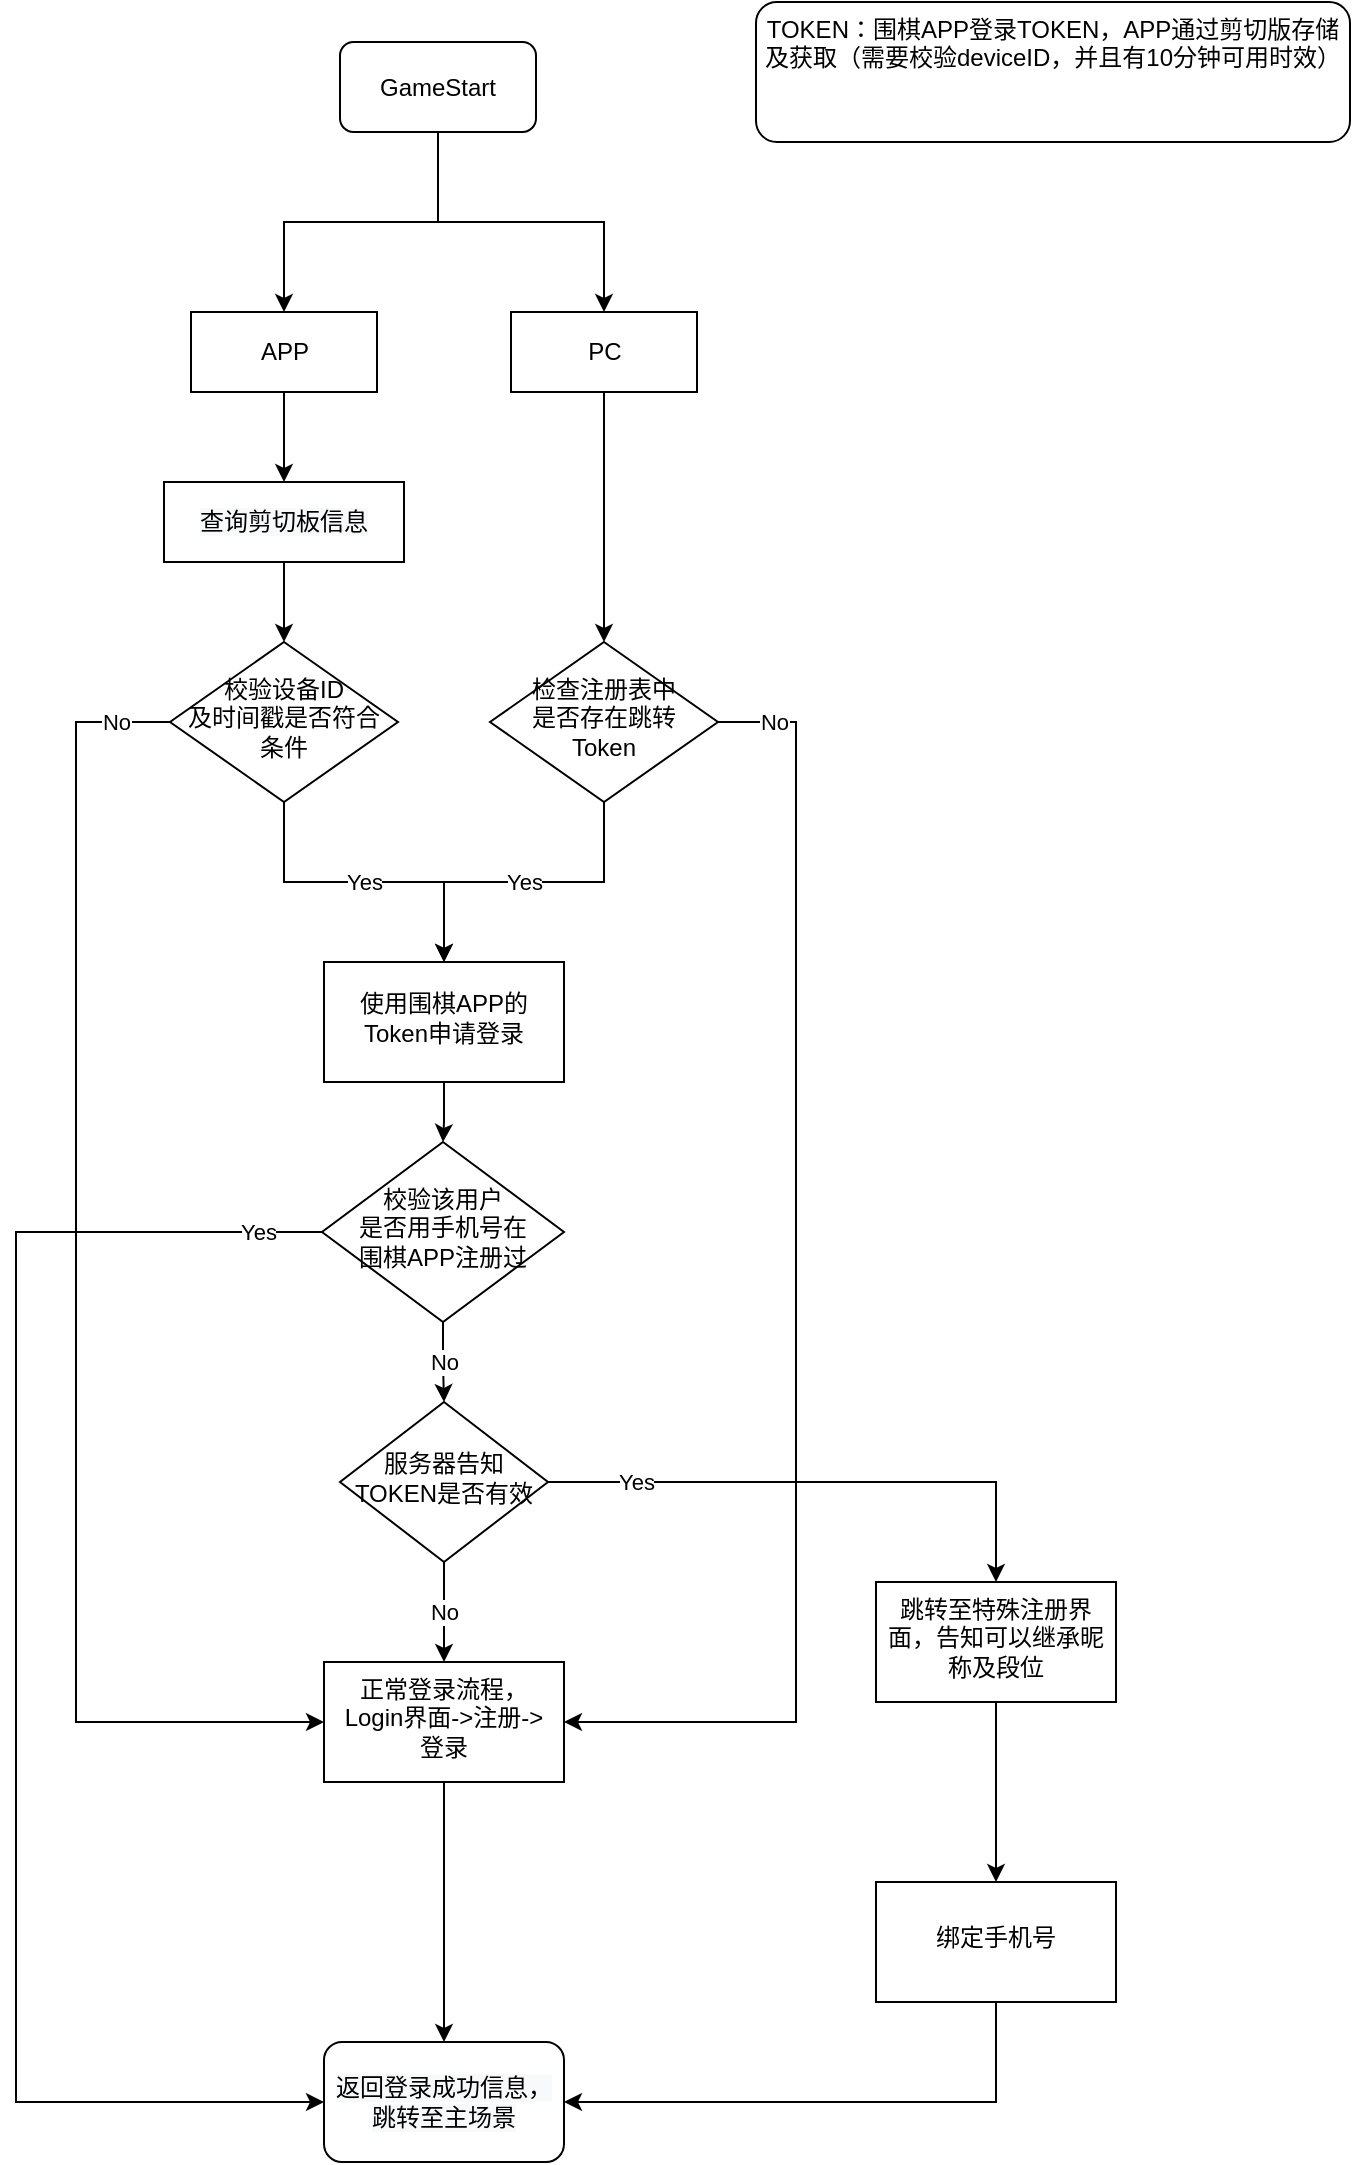 <mxfile version="15.0.6" type="github">
  <diagram id="C5RBs43oDa-KdzZeNtuy" name="Page-1">
    <mxGraphModel dx="1790" dy="867" grid="1" gridSize="10" guides="1" tooltips="1" connect="1" arrows="1" fold="1" page="1" pageScale="1" pageWidth="827" pageHeight="1169" math="0" shadow="0">
      <root>
        <mxCell id="WIyWlLk6GJQsqaUBKTNV-0" />
        <mxCell id="WIyWlLk6GJQsqaUBKTNV-1" parent="WIyWlLk6GJQsqaUBKTNV-0" />
        <mxCell id="nziMc3zZna5WPYhRgBaK-10" style="edgeStyle=orthogonalEdgeStyle;rounded=0;orthogonalLoop=1;jettySize=auto;html=1;" parent="WIyWlLk6GJQsqaUBKTNV-1" source="nziMc3zZna5WPYhRgBaK-67" target="nziMc3zZna5WPYhRgBaK-65" edge="1">
          <mxGeometry relative="1" as="geometry">
            <mxPoint x="294" y="200" as="sourcePoint" />
            <mxPoint x="294" y="260" as="targetPoint" />
          </mxGeometry>
        </mxCell>
        <mxCell id="nziMc3zZna5WPYhRgBaK-34" value="Yes" style="edgeStyle=orthogonalEdgeStyle;rounded=0;orthogonalLoop=1;jettySize=auto;html=1;" parent="WIyWlLk6GJQsqaUBKTNV-1" source="WIyWlLk6GJQsqaUBKTNV-6" target="nziMc3zZna5WPYhRgBaK-21" edge="1">
          <mxGeometry relative="1" as="geometry" />
        </mxCell>
        <mxCell id="nziMc3zZna5WPYhRgBaK-42" value="No" style="edgeStyle=orthogonalEdgeStyle;rounded=0;orthogonalLoop=1;jettySize=auto;html=1;" parent="WIyWlLk6GJQsqaUBKTNV-1" source="WIyWlLk6GJQsqaUBKTNV-6" target="nziMc3zZna5WPYhRgBaK-62" edge="1">
          <mxGeometry x="-0.919" relative="1" as="geometry">
            <Array as="points">
              <mxPoint x="190" y="360" />
              <mxPoint x="190" y="860" />
            </Array>
            <mxPoint as="offset" />
          </mxGeometry>
        </mxCell>
        <mxCell id="WIyWlLk6GJQsqaUBKTNV-6" value="校验设备ID&lt;br&gt;及时间戳是否符合条件" style="rhombus;whiteSpace=wrap;html=1;shadow=0;fontFamily=Helvetica;fontSize=12;align=center;strokeWidth=1;spacing=6;spacingTop=-4;" parent="WIyWlLk6GJQsqaUBKTNV-1" vertex="1">
          <mxGeometry x="237" y="320" width="114" height="80" as="geometry" />
        </mxCell>
        <mxCell id="nziMc3zZna5WPYhRgBaK-6" style="edgeStyle=orthogonalEdgeStyle;rounded=0;orthogonalLoop=1;jettySize=auto;html=1;" parent="WIyWlLk6GJQsqaUBKTNV-1" source="nziMc3zZna5WPYhRgBaK-69" target="nziMc3zZna5WPYhRgBaK-68" edge="1">
          <mxGeometry relative="1" as="geometry">
            <mxPoint x="374" y="80" as="sourcePoint" />
            <mxPoint x="454" y="150" as="targetPoint" />
          </mxGeometry>
        </mxCell>
        <mxCell id="nziMc3zZna5WPYhRgBaK-7" style="edgeStyle=orthogonalEdgeStyle;rounded=0;orthogonalLoop=1;jettySize=auto;html=1;" parent="WIyWlLk6GJQsqaUBKTNV-1" source="nziMc3zZna5WPYhRgBaK-69" target="nziMc3zZna5WPYhRgBaK-67" edge="1">
          <mxGeometry relative="1" as="geometry">
            <mxPoint x="374" y="80" as="sourcePoint" />
            <mxPoint x="294" y="150" as="targetPoint" />
          </mxGeometry>
        </mxCell>
        <mxCell id="nziMc3zZna5WPYhRgBaK-11" style="edgeStyle=orthogonalEdgeStyle;rounded=0;orthogonalLoop=1;jettySize=auto;html=1;" parent="WIyWlLk6GJQsqaUBKTNV-1" source="nziMc3zZna5WPYhRgBaK-68" target="nziMc3zZna5WPYhRgBaK-24" edge="1">
          <mxGeometry relative="1" as="geometry">
            <mxPoint x="454" y="200" as="sourcePoint" />
            <mxPoint x="454" y="230" as="targetPoint" />
          </mxGeometry>
        </mxCell>
        <mxCell id="nziMc3zZna5WPYhRgBaK-12" style="edgeStyle=orthogonalEdgeStyle;rounded=0;orthogonalLoop=1;jettySize=auto;html=1;" parent="WIyWlLk6GJQsqaUBKTNV-1" source="nziMc3zZna5WPYhRgBaK-65" target="WIyWlLk6GJQsqaUBKTNV-6" edge="1">
          <mxGeometry relative="1" as="geometry">
            <mxPoint x="294" y="280" as="sourcePoint" />
          </mxGeometry>
        </mxCell>
        <mxCell id="nziMc3zZna5WPYhRgBaK-44" value="" style="edgeStyle=orthogonalEdgeStyle;rounded=0;orthogonalLoop=1;jettySize=auto;html=1;" parent="WIyWlLk6GJQsqaUBKTNV-1" source="nziMc3zZna5WPYhRgBaK-21" target="nziMc3zZna5WPYhRgBaK-43" edge="1">
          <mxGeometry relative="1" as="geometry" />
        </mxCell>
        <mxCell id="nziMc3zZna5WPYhRgBaK-21" value="使用围棋APP的Token申请登录" style="whiteSpace=wrap;html=1;shadow=0;strokeWidth=1;spacing=6;spacingTop=-4;" parent="WIyWlLk6GJQsqaUBKTNV-1" vertex="1">
          <mxGeometry x="314" y="480" width="120" height="60" as="geometry" />
        </mxCell>
        <mxCell id="nziMc3zZna5WPYhRgBaK-39" value="Yes" style="edgeStyle=orthogonalEdgeStyle;rounded=0;orthogonalLoop=1;jettySize=auto;html=1;" parent="WIyWlLk6GJQsqaUBKTNV-1" source="nziMc3zZna5WPYhRgBaK-24" target="nziMc3zZna5WPYhRgBaK-21" edge="1">
          <mxGeometry relative="1" as="geometry" />
        </mxCell>
        <mxCell id="nziMc3zZna5WPYhRgBaK-40" value="No" style="edgeStyle=orthogonalEdgeStyle;rounded=0;orthogonalLoop=1;jettySize=auto;html=1;exitX=1;exitY=0.5;exitDx=0;exitDy=0;" parent="WIyWlLk6GJQsqaUBKTNV-1" source="nziMc3zZna5WPYhRgBaK-24" target="nziMc3zZna5WPYhRgBaK-62" edge="1">
          <mxGeometry x="-0.914" relative="1" as="geometry">
            <mxPoint x="580" y="480" as="targetPoint" />
            <Array as="points">
              <mxPoint x="550" y="360" />
              <mxPoint x="550" y="860" />
            </Array>
            <mxPoint as="offset" />
          </mxGeometry>
        </mxCell>
        <mxCell id="nziMc3zZna5WPYhRgBaK-24" value="检查注册表中&lt;br&gt;是否存在跳转Token" style="rhombus;whiteSpace=wrap;html=1;shadow=0;fontFamily=Helvetica;fontSize=12;align=center;strokeWidth=1;spacing=6;spacingTop=-4;" parent="WIyWlLk6GJQsqaUBKTNV-1" vertex="1">
          <mxGeometry x="397" y="320" width="114" height="80" as="geometry" />
        </mxCell>
        <mxCell id="nziMc3zZna5WPYhRgBaK-59" value="No" style="edgeStyle=orthogonalEdgeStyle;rounded=0;orthogonalLoop=1;jettySize=auto;html=1;" parent="WIyWlLk6GJQsqaUBKTNV-1" source="nziMc3zZna5WPYhRgBaK-43" target="nziMc3zZna5WPYhRgBaK-58" edge="1">
          <mxGeometry relative="1" as="geometry" />
        </mxCell>
        <mxCell id="nziMc3zZna5WPYhRgBaK-72" value="Yes" style="edgeStyle=orthogonalEdgeStyle;rounded=0;orthogonalLoop=1;jettySize=auto;html=1;" parent="WIyWlLk6GJQsqaUBKTNV-1" source="nziMc3zZna5WPYhRgBaK-43" target="nziMc3zZna5WPYhRgBaK-74" edge="1">
          <mxGeometry x="-0.914" relative="1" as="geometry">
            <mxPoint x="320" y="1050" as="targetPoint" />
            <Array as="points">
              <mxPoint x="160" y="615" />
              <mxPoint x="160" y="1050" />
            </Array>
            <mxPoint as="offset" />
          </mxGeometry>
        </mxCell>
        <mxCell id="nziMc3zZna5WPYhRgBaK-43" value="校验该用户&lt;br&gt;是否用手机号在&lt;br&gt;围棋APP注册过" style="rhombus;whiteSpace=wrap;html=1;shadow=0;strokeWidth=1;spacing=6;spacingTop=-4;" parent="WIyWlLk6GJQsqaUBKTNV-1" vertex="1">
          <mxGeometry x="313" y="570" width="121" height="90" as="geometry" />
        </mxCell>
        <mxCell id="nziMc3zZna5WPYhRgBaK-56" value="&lt;span&gt;TOKEN：围棋APP登录TOKEN，APP通过剪切版存储及获取（需要校验deviceID，并且有10分钟可用时效）&lt;br&gt;&lt;br&gt;&lt;br&gt;&lt;/span&gt;" style="rounded=1;whiteSpace=wrap;html=1;" parent="WIyWlLk6GJQsqaUBKTNV-1" vertex="1">
          <mxGeometry x="530" width="297" height="70" as="geometry" />
        </mxCell>
        <mxCell id="nziMc3zZna5WPYhRgBaK-61" value="Yes" style="edgeStyle=orthogonalEdgeStyle;rounded=0;orthogonalLoop=1;jettySize=auto;html=1;" parent="WIyWlLk6GJQsqaUBKTNV-1" source="nziMc3zZna5WPYhRgBaK-58" target="nziMc3zZna5WPYhRgBaK-60" edge="1">
          <mxGeometry x="-0.679" relative="1" as="geometry">
            <mxPoint as="offset" />
          </mxGeometry>
        </mxCell>
        <mxCell id="nziMc3zZna5WPYhRgBaK-63" value="No" style="edgeStyle=orthogonalEdgeStyle;rounded=0;orthogonalLoop=1;jettySize=auto;html=1;" parent="WIyWlLk6GJQsqaUBKTNV-1" source="nziMc3zZna5WPYhRgBaK-58" target="nziMc3zZna5WPYhRgBaK-62" edge="1">
          <mxGeometry relative="1" as="geometry" />
        </mxCell>
        <mxCell id="nziMc3zZna5WPYhRgBaK-58" value="服务器告知TOKEN是否有效" style="rhombus;whiteSpace=wrap;html=1;shadow=0;strokeWidth=1;spacing=6;spacingTop=-4;" parent="WIyWlLk6GJQsqaUBKTNV-1" vertex="1">
          <mxGeometry x="322" y="700" width="104" height="80" as="geometry" />
        </mxCell>
        <mxCell id="nziMc3zZna5WPYhRgBaK-77" value="" style="edgeStyle=orthogonalEdgeStyle;rounded=0;orthogonalLoop=1;jettySize=auto;html=1;" parent="WIyWlLk6GJQsqaUBKTNV-1" source="nziMc3zZna5WPYhRgBaK-60" target="nziMc3zZna5WPYhRgBaK-76" edge="1">
          <mxGeometry relative="1" as="geometry" />
        </mxCell>
        <mxCell id="nziMc3zZna5WPYhRgBaK-60" value="跳转至特殊注册界面，告知可以继承昵称及段位" style="whiteSpace=wrap;html=1;shadow=0;strokeWidth=1;spacing=6;spacingTop=-4;" parent="WIyWlLk6GJQsqaUBKTNV-1" vertex="1">
          <mxGeometry x="590" y="790" width="120" height="60" as="geometry" />
        </mxCell>
        <mxCell id="nziMc3zZna5WPYhRgBaK-75" style="edgeStyle=orthogonalEdgeStyle;rounded=0;orthogonalLoop=1;jettySize=auto;html=1;" parent="WIyWlLk6GJQsqaUBKTNV-1" source="nziMc3zZna5WPYhRgBaK-62" target="nziMc3zZna5WPYhRgBaK-74" edge="1">
          <mxGeometry relative="1" as="geometry" />
        </mxCell>
        <mxCell id="nziMc3zZna5WPYhRgBaK-62" value="正常登录流程，Login界面-&amp;gt;注册-&amp;gt;登录" style="whiteSpace=wrap;html=1;shadow=0;strokeWidth=1;spacing=6;spacingTop=-4;" parent="WIyWlLk6GJQsqaUBKTNV-1" vertex="1">
          <mxGeometry x="314" y="830" width="120" height="60" as="geometry" />
        </mxCell>
        <mxCell id="nziMc3zZna5WPYhRgBaK-65" value="&#xa;&#xa;&lt;span style=&quot;color: rgb(0, 0, 0); font-family: helvetica; font-size: 12px; font-style: normal; font-weight: 400; letter-spacing: normal; text-align: center; text-indent: 0px; text-transform: none; word-spacing: 0px; background-color: rgb(248, 249, 250); display: inline; float: none;&quot;&gt;查询剪切板信息&lt;/span&gt;&#xa;&#xa;" style="rounded=0;whiteSpace=wrap;html=1;" parent="WIyWlLk6GJQsqaUBKTNV-1" vertex="1">
          <mxGeometry x="234" y="240" width="120" height="40" as="geometry" />
        </mxCell>
        <mxCell id="nziMc3zZna5WPYhRgBaK-67" value="APP" style="rounded=0;whiteSpace=wrap;html=1;" parent="WIyWlLk6GJQsqaUBKTNV-1" vertex="1">
          <mxGeometry x="247.5" y="155" width="93" height="40" as="geometry" />
        </mxCell>
        <mxCell id="nziMc3zZna5WPYhRgBaK-68" value="PC" style="rounded=0;whiteSpace=wrap;html=1;" parent="WIyWlLk6GJQsqaUBKTNV-1" vertex="1">
          <mxGeometry x="407.5" y="155" width="93" height="40" as="geometry" />
        </mxCell>
        <mxCell id="nziMc3zZna5WPYhRgBaK-69" value="GameStart" style="rounded=1;whiteSpace=wrap;html=1;" parent="WIyWlLk6GJQsqaUBKTNV-1" vertex="1">
          <mxGeometry x="322" y="20" width="98" height="45" as="geometry" />
        </mxCell>
        <mxCell id="nziMc3zZna5WPYhRgBaK-74" value="&lt;span style=&quot;color: rgb(0 , 0 , 0) ; font-family: &amp;#34;helvetica&amp;#34; ; font-size: 12px ; font-style: normal ; font-weight: 400 ; letter-spacing: normal ; text-align: center ; text-indent: 0px ; text-transform: none ; word-spacing: 0px ; background-color: rgb(248 , 249 , 250) ; display: inline ; float: none&quot;&gt;返回登录成功信息，跳转至主场景&lt;/span&gt;" style="rounded=1;whiteSpace=wrap;html=1;" parent="WIyWlLk6GJQsqaUBKTNV-1" vertex="1">
          <mxGeometry x="314" y="1020" width="120" height="60" as="geometry" />
        </mxCell>
        <mxCell id="nziMc3zZna5WPYhRgBaK-78" style="edgeStyle=orthogonalEdgeStyle;rounded=0;orthogonalLoop=1;jettySize=auto;html=1;" parent="WIyWlLk6GJQsqaUBKTNV-1" source="nziMc3zZna5WPYhRgBaK-76" target="nziMc3zZna5WPYhRgBaK-74" edge="1">
          <mxGeometry relative="1" as="geometry">
            <Array as="points">
              <mxPoint x="650" y="1050" />
            </Array>
          </mxGeometry>
        </mxCell>
        <mxCell id="nziMc3zZna5WPYhRgBaK-76" value="绑定手机号" style="whiteSpace=wrap;html=1;shadow=0;strokeWidth=1;spacing=6;spacingTop=-4;" parent="WIyWlLk6GJQsqaUBKTNV-1" vertex="1">
          <mxGeometry x="590" y="940" width="120" height="60" as="geometry" />
        </mxCell>
      </root>
    </mxGraphModel>
  </diagram>
</mxfile>
